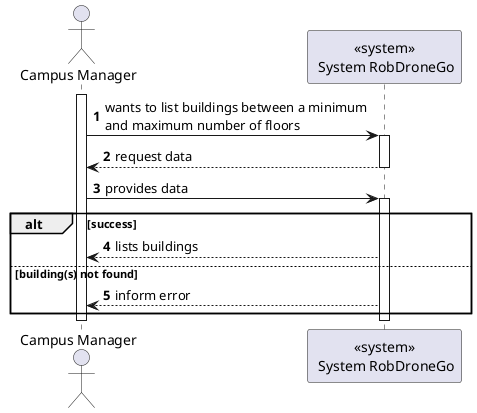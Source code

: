 @startuml
autonumber

actor "Campus Manager" as usr

participant "<<system>>\n System RobDroneGo" as sys

activate usr
    usr -> sys : wants to list buildings between a minimum\nand maximum number of floors
    activate sys
        sys --> usr : request data
    deactivate sys

    usr -> sys : provides data
    activate sys
    alt success
        sys --> usr : lists buildings
    else building(s) not found
        sys --> usr : inform error
    end
    deactivate sys
deactivate usr

@enduml
